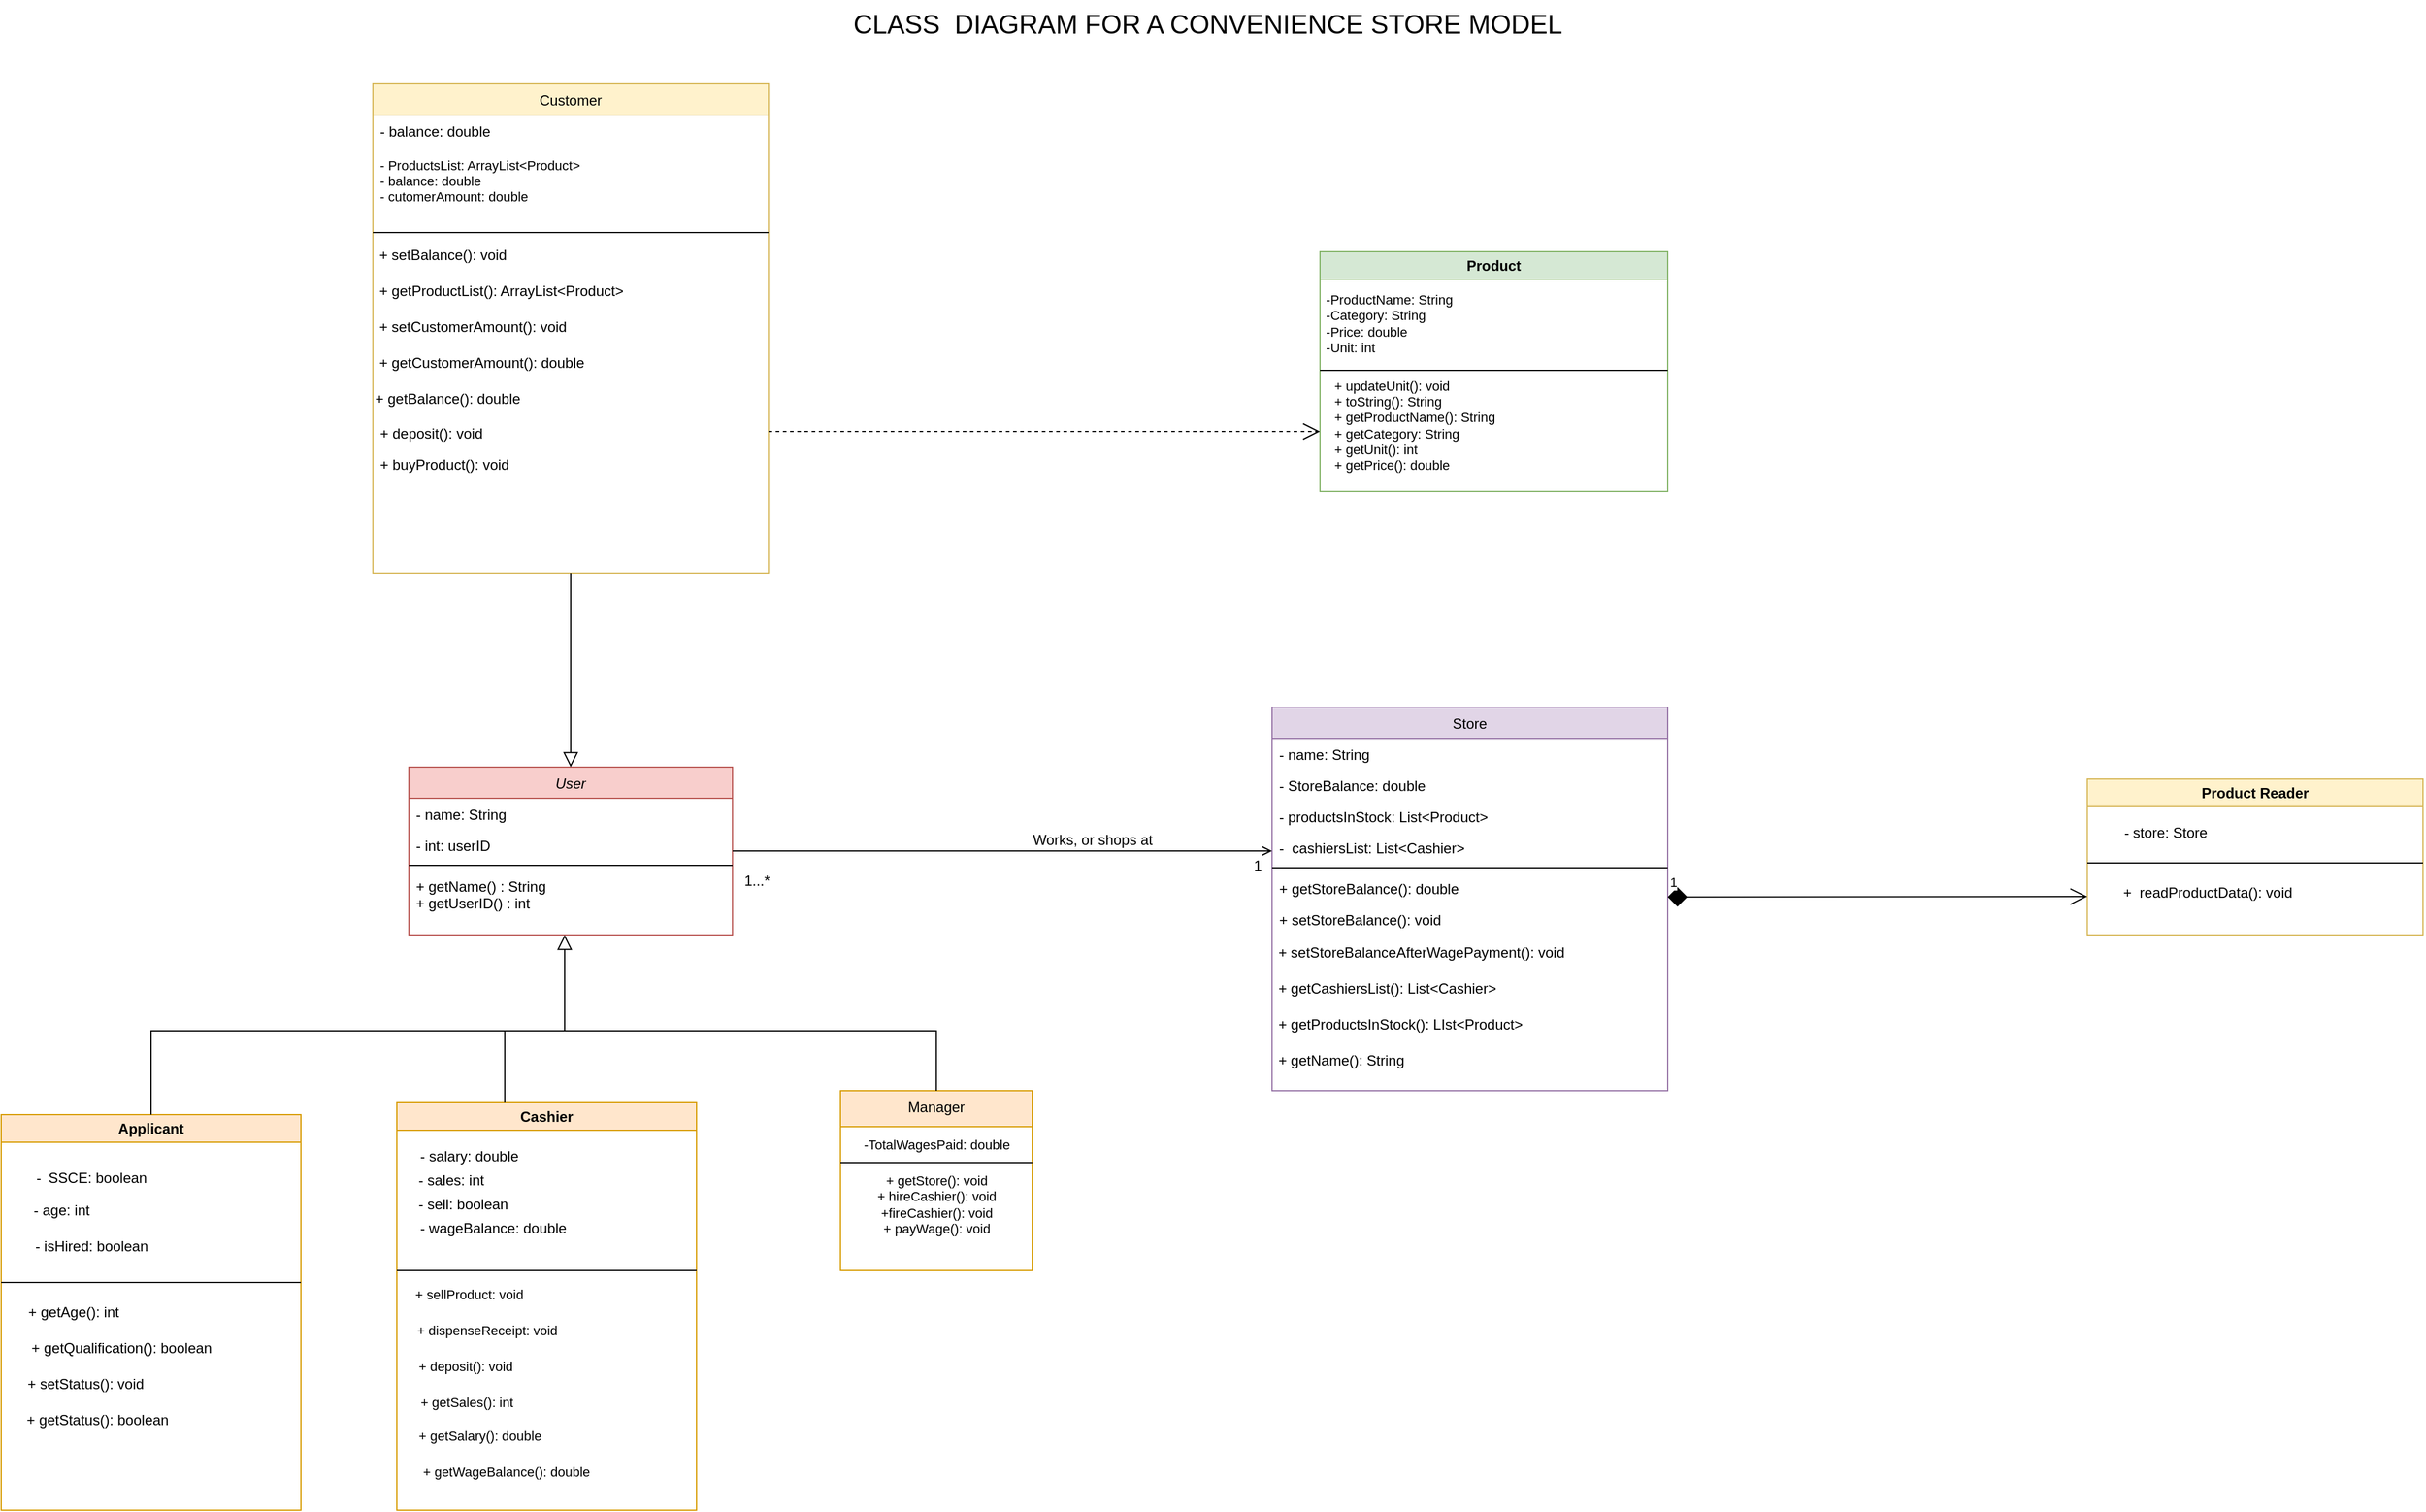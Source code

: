 <mxfile version="20.8.20" type="device"><diagram id="C5RBs43oDa-KdzZeNtuy" name="Page-1"><mxGraphModel dx="1735" dy="1978" grid="1" gridSize="10" guides="1" tooltips="1" connect="1" arrows="1" fold="1" page="0" pageScale="1" pageWidth="827" pageHeight="1169" math="0" shadow="0"><root><mxCell id="WIyWlLk6GJQsqaUBKTNV-0"/><mxCell id="WIyWlLk6GJQsqaUBKTNV-1" parent="WIyWlLk6GJQsqaUBKTNV-0"/><mxCell id="zkfFHV4jXpPFQw0GAbJ--0" value="User" style="swimlane;fontStyle=2;align=center;verticalAlign=top;childLayout=stackLayout;horizontal=1;startSize=26;horizontalStack=0;resizeParent=1;resizeLast=0;collapsible=1;marginBottom=0;rounded=0;shadow=0;strokeWidth=1;fillColor=#f8cecc;strokeColor=#b85450;" parent="WIyWlLk6GJQsqaUBKTNV-1" vertex="1"><mxGeometry x="400" y="40" width="270" height="140" as="geometry"><mxRectangle x="230" y="140" width="160" height="26" as="alternateBounds"/></mxGeometry></mxCell><mxCell id="zkfFHV4jXpPFQw0GAbJ--1" value="- name: String" style="text;align=left;verticalAlign=top;spacingLeft=4;spacingRight=4;overflow=hidden;rotatable=0;points=[[0,0.5],[1,0.5]];portConstraint=eastwest;" parent="zkfFHV4jXpPFQw0GAbJ--0" vertex="1"><mxGeometry y="26" width="270" height="26" as="geometry"/></mxCell><mxCell id="zkfFHV4jXpPFQw0GAbJ--2" value="- int: userID" style="text;align=left;verticalAlign=top;spacingLeft=4;spacingRight=4;overflow=hidden;rotatable=0;points=[[0,0.5],[1,0.5]];portConstraint=eastwest;rounded=0;shadow=0;html=0;" parent="zkfFHV4jXpPFQw0GAbJ--0" vertex="1"><mxGeometry y="52" width="270" height="26" as="geometry"/></mxCell><mxCell id="zkfFHV4jXpPFQw0GAbJ--4" value="" style="line;html=1;strokeWidth=1;align=left;verticalAlign=middle;spacingTop=-1;spacingLeft=3;spacingRight=3;rotatable=0;labelPosition=right;points=[];portConstraint=eastwest;" parent="zkfFHV4jXpPFQw0GAbJ--0" vertex="1"><mxGeometry y="78" width="270" height="8" as="geometry"/></mxCell><mxCell id="zkfFHV4jXpPFQw0GAbJ--5" value="+ getName() : String&#10;+ getUserID() : int" style="text;align=left;verticalAlign=top;spacingLeft=4;spacingRight=4;overflow=hidden;rotatable=0;points=[[0,0.5],[1,0.5]];portConstraint=eastwest;" parent="zkfFHV4jXpPFQw0GAbJ--0" vertex="1"><mxGeometry y="86" width="270" height="54" as="geometry"/></mxCell><mxCell id="zkfFHV4jXpPFQw0GAbJ--6" value="Customer" style="swimlane;fontStyle=0;align=center;verticalAlign=top;childLayout=stackLayout;horizontal=1;startSize=26;horizontalStack=0;resizeParent=1;resizeLast=0;collapsible=1;marginBottom=0;rounded=0;shadow=0;strokeWidth=1;fillColor=#fff2cc;strokeColor=#d6b656;" parent="WIyWlLk6GJQsqaUBKTNV-1" vertex="1"><mxGeometry x="370" y="-530" width="330" height="408" as="geometry"><mxRectangle x="130" y="380" width="160" height="26" as="alternateBounds"/></mxGeometry></mxCell><mxCell id="zkfFHV4jXpPFQw0GAbJ--7" value="- balance: double" style="text;align=left;verticalAlign=top;spacingLeft=4;spacingRight=4;overflow=hidden;rotatable=0;points=[[0,0.5],[1,0.5]];portConstraint=eastwest;" parent="zkfFHV4jXpPFQw0GAbJ--6" vertex="1"><mxGeometry y="26" width="330" height="26" as="geometry"/></mxCell><mxCell id="zkfFHV4jXpPFQw0GAbJ--8" value="- ProductsList: ArrayList&lt;Product&gt;&#10;- balance: double&#10;- cutomerAmount: double" style="text;align=left;verticalAlign=top;spacingLeft=4;spacingRight=4;overflow=hidden;rotatable=0;points=[[0,0.5],[1,0.5]];portConstraint=eastwest;rounded=0;shadow=0;html=0;fontSize=11;spacingTop=3;" parent="zkfFHV4jXpPFQw0GAbJ--6" vertex="1"><mxGeometry y="52" width="330" height="68" as="geometry"/></mxCell><mxCell id="zkfFHV4jXpPFQw0GAbJ--9" value="" style="line;html=1;strokeWidth=1;align=left;verticalAlign=middle;spacingTop=-1;spacingLeft=3;spacingRight=3;rotatable=0;labelPosition=right;points=[];portConstraint=eastwest;" parent="zkfFHV4jXpPFQw0GAbJ--6" vertex="1"><mxGeometry y="120" width="330" height="8" as="geometry"/></mxCell><mxCell id="uigCFG2VTzFEsrU85Zr1-0" value="&amp;nbsp;+ setBalance(): void" style="text;html=1;align=left;verticalAlign=middle;resizable=0;points=[];autosize=1;strokeColor=none;fillColor=none;" parent="zkfFHV4jXpPFQw0GAbJ--6" vertex="1"><mxGeometry y="128" width="330" height="30" as="geometry"/></mxCell><mxCell id="uigCFG2VTzFEsrU85Zr1-1" value="&amp;nbsp;+ getProductList(): ArrayList&amp;lt;Product&amp;gt;" style="text;html=1;align=left;verticalAlign=middle;resizable=0;points=[];autosize=1;strokeColor=none;fillColor=none;" parent="zkfFHV4jXpPFQw0GAbJ--6" vertex="1"><mxGeometry y="158" width="330" height="30" as="geometry"/></mxCell><mxCell id="uigCFG2VTzFEsrU85Zr1-2" value="&amp;nbsp;+ setCustomerAmount(): void" style="text;html=1;align=left;verticalAlign=middle;resizable=0;points=[];autosize=1;strokeColor=none;fillColor=none;" parent="zkfFHV4jXpPFQw0GAbJ--6" vertex="1"><mxGeometry y="188" width="330" height="30" as="geometry"/></mxCell><mxCell id="uigCFG2VTzFEsrU85Zr1-3" value="&amp;nbsp;+ getCustomerAmount(): double" style="text;html=1;align=left;verticalAlign=middle;resizable=0;points=[];autosize=1;strokeColor=none;fillColor=none;" parent="zkfFHV4jXpPFQw0GAbJ--6" vertex="1"><mxGeometry y="218" width="330" height="30" as="geometry"/></mxCell><mxCell id="uigCFG2VTzFEsrU85Zr1-4" value="+ getBalance(): double" style="text;html=1;align=left;verticalAlign=middle;resizable=0;points=[];autosize=1;strokeColor=none;fillColor=none;" parent="zkfFHV4jXpPFQw0GAbJ--6" vertex="1"><mxGeometry y="248" width="330" height="30" as="geometry"/></mxCell><mxCell id="zkfFHV4jXpPFQw0GAbJ--10" value="+ deposit(): void" style="text;align=left;verticalAlign=top;spacingLeft=4;spacingRight=4;overflow=hidden;rotatable=0;points=[[0,0.5],[1,0.5]];portConstraint=eastwest;fontStyle=0" parent="zkfFHV4jXpPFQw0GAbJ--6" vertex="1"><mxGeometry y="278" width="330" height="26" as="geometry"/></mxCell><mxCell id="zkfFHV4jXpPFQw0GAbJ--11" value="+ buyProduct(): void" style="text;align=left;verticalAlign=top;spacingLeft=4;spacingRight=4;overflow=hidden;rotatable=0;points=[[0,0.5],[1,0.5]];portConstraint=eastwest;" parent="zkfFHV4jXpPFQw0GAbJ--6" vertex="1"><mxGeometry y="304" width="330" height="26" as="geometry"/></mxCell><mxCell id="zkfFHV4jXpPFQw0GAbJ--12" value="" style="endArrow=block;endSize=10;endFill=0;shadow=0;strokeWidth=1;rounded=0;edgeStyle=elbowEdgeStyle;elbow=vertical;" parent="WIyWlLk6GJQsqaUBKTNV-1" source="zkfFHV4jXpPFQw0GAbJ--6" target="zkfFHV4jXpPFQw0GAbJ--0" edge="1"><mxGeometry width="160" relative="1" as="geometry"><mxPoint x="200" y="203" as="sourcePoint"/><mxPoint x="200" y="203" as="targetPoint"/></mxGeometry></mxCell><mxCell id="zkfFHV4jXpPFQw0GAbJ--13" value="Manager" style="swimlane;fontStyle=0;align=center;verticalAlign=top;childLayout=stackLayout;horizontal=1;startSize=30;horizontalStack=0;resizeParent=1;resizeLast=0;collapsible=1;marginBottom=0;rounded=0;shadow=0;strokeWidth=1;fillColor=#ffe6cc;strokeColor=#d79b00;" parent="WIyWlLk6GJQsqaUBKTNV-1" vertex="1"><mxGeometry x="760" y="310" width="160" height="150" as="geometry"><mxRectangle x="340" y="380" width="170" height="26" as="alternateBounds"/></mxGeometry></mxCell><mxCell id="RI4cNNGFPY0ZfsSm8_0l-6" value="-TotalWagesPaid: double" style="text;html=1;align=center;verticalAlign=middle;resizable=0;points=[];autosize=1;strokeColor=none;fillColor=none;fontSize=11;" vertex="1" parent="zkfFHV4jXpPFQw0GAbJ--13"><mxGeometry y="30" width="160" height="30" as="geometry"/></mxCell><mxCell id="pKGM4UiwxvPJf0_L44_B-9" value="" style="endArrow=none;html=1;rounded=0;fontFamily=Comic Sans MS;fontSize=14;" parent="zkfFHV4jXpPFQw0GAbJ--13" edge="1"><mxGeometry width="50" height="50" relative="1" as="geometry"><mxPoint y="60" as="sourcePoint"/><mxPoint x="160" y="60" as="targetPoint"/><Array as="points"><mxPoint x="70" y="60"/></Array></mxGeometry></mxCell><mxCell id="RI4cNNGFPY0ZfsSm8_0l-7" value="+ getStore(): void&lt;br&gt;+ hireCashier(): void&lt;br&gt;+fireCashier(): void&lt;br&gt;+ payWage(): void" style="text;html=1;align=center;verticalAlign=middle;resizable=0;points=[];autosize=1;strokeColor=none;fillColor=none;fontSize=11;" vertex="1" parent="zkfFHV4jXpPFQw0GAbJ--13"><mxGeometry y="60" width="160" height="70" as="geometry"/></mxCell><mxCell id="zkfFHV4jXpPFQw0GAbJ--16" value="" style="endArrow=block;endSize=10;endFill=0;shadow=0;strokeWidth=1;rounded=0;edgeStyle=elbowEdgeStyle;elbow=vertical;" parent="WIyWlLk6GJQsqaUBKTNV-1" source="zkfFHV4jXpPFQw0GAbJ--13" target="zkfFHV4jXpPFQw0GAbJ--0" edge="1"><mxGeometry width="160" relative="1" as="geometry"><mxPoint x="210" y="373" as="sourcePoint"/><mxPoint x="310" y="271" as="targetPoint"/><Array as="points"><mxPoint x="530" y="260"/><mxPoint x="660" y="270"/><mxPoint x="590" y="240"/><mxPoint x="520" y="220"/></Array></mxGeometry></mxCell><mxCell id="zkfFHV4jXpPFQw0GAbJ--17" value="Store" style="swimlane;fontStyle=0;align=center;verticalAlign=top;childLayout=stackLayout;horizontal=1;startSize=26;horizontalStack=0;resizeParent=1;resizeLast=0;collapsible=1;marginBottom=0;rounded=0;shadow=0;strokeWidth=1;fillColor=#e1d5e7;strokeColor=#9673a6;" parent="WIyWlLk6GJQsqaUBKTNV-1" vertex="1"><mxGeometry x="1120" y="-10" width="330" height="320" as="geometry"><mxRectangle x="550" y="140" width="160" height="26" as="alternateBounds"/></mxGeometry></mxCell><mxCell id="zkfFHV4jXpPFQw0GAbJ--18" value="- name: String" style="text;align=left;verticalAlign=top;spacingLeft=4;spacingRight=4;overflow=hidden;rotatable=0;points=[[0,0.5],[1,0.5]];portConstraint=eastwest;" parent="zkfFHV4jXpPFQw0GAbJ--17" vertex="1"><mxGeometry y="26" width="330" height="26" as="geometry"/></mxCell><mxCell id="zkfFHV4jXpPFQw0GAbJ--19" value="- StoreBalance: double" style="text;align=left;verticalAlign=top;spacingLeft=4;spacingRight=4;overflow=hidden;rotatable=0;points=[[0,0.5],[1,0.5]];portConstraint=eastwest;rounded=0;shadow=0;html=0;" parent="zkfFHV4jXpPFQw0GAbJ--17" vertex="1"><mxGeometry y="52" width="330" height="26" as="geometry"/></mxCell><mxCell id="zkfFHV4jXpPFQw0GAbJ--20" value="- productsInStock: List&lt;Product&gt;" style="text;align=left;verticalAlign=top;spacingLeft=4;spacingRight=4;overflow=hidden;rotatable=0;points=[[0,0.5],[1,0.5]];portConstraint=eastwest;rounded=0;shadow=0;html=0;" parent="zkfFHV4jXpPFQw0GAbJ--17" vertex="1"><mxGeometry y="78" width="330" height="26" as="geometry"/></mxCell><mxCell id="zkfFHV4jXpPFQw0GAbJ--21" value="-  cashiersList: List&lt;Cashier&gt;" style="text;align=left;verticalAlign=top;spacingLeft=4;spacingRight=4;overflow=hidden;rotatable=0;points=[[0,0.5],[1,0.5]];portConstraint=eastwest;rounded=0;shadow=0;html=0;" parent="zkfFHV4jXpPFQw0GAbJ--17" vertex="1"><mxGeometry y="104" width="330" height="26" as="geometry"/></mxCell><mxCell id="zkfFHV4jXpPFQw0GAbJ--23" value="" style="line;html=1;strokeWidth=1;align=left;verticalAlign=middle;spacingTop=-1;spacingLeft=3;spacingRight=3;rotatable=0;labelPosition=right;points=[];portConstraint=eastwest;" parent="zkfFHV4jXpPFQw0GAbJ--17" vertex="1"><mxGeometry y="130" width="330" height="8" as="geometry"/></mxCell><mxCell id="zkfFHV4jXpPFQw0GAbJ--24" value="+ getStoreBalance(): double" style="text;align=left;verticalAlign=top;spacingLeft=4;spacingRight=4;overflow=hidden;rotatable=0;points=[[0,0.5],[1,0.5]];portConstraint=eastwest;" parent="zkfFHV4jXpPFQw0GAbJ--17" vertex="1"><mxGeometry y="138" width="330" height="26" as="geometry"/></mxCell><mxCell id="zkfFHV4jXpPFQw0GAbJ--25" value="+ setStoreBalance(): void" style="text;align=left;verticalAlign=top;spacingLeft=4;spacingRight=4;overflow=hidden;rotatable=0;points=[[0,0.5],[1,0.5]];portConstraint=eastwest;" parent="zkfFHV4jXpPFQw0GAbJ--17" vertex="1"><mxGeometry y="164" width="330" height="26" as="geometry"/></mxCell><mxCell id="VN-Y01-XJBf_e0JucbXW-1" value="&amp;nbsp;+ setStoreBalanceAfterWagePayment(): void" style="text;html=1;align=left;verticalAlign=middle;resizable=0;points=[];autosize=1;strokeColor=none;fillColor=none;" parent="zkfFHV4jXpPFQw0GAbJ--17" vertex="1"><mxGeometry y="190" width="330" height="30" as="geometry"/></mxCell><mxCell id="VN-Y01-XJBf_e0JucbXW-2" value="&amp;nbsp;+ getCashiersList(): List&amp;lt;Cashier&amp;gt;" style="text;html=1;align=left;verticalAlign=middle;resizable=0;points=[];autosize=1;strokeColor=none;fillColor=none;" parent="zkfFHV4jXpPFQw0GAbJ--17" vertex="1"><mxGeometry y="220" width="330" height="30" as="geometry"/></mxCell><mxCell id="VN-Y01-XJBf_e0JucbXW-4" value="&amp;nbsp;+ getProductsInStock(): LIst&amp;lt;Product&amp;gt;" style="text;html=1;align=left;verticalAlign=middle;resizable=0;points=[];autosize=1;strokeColor=none;fillColor=none;" parent="zkfFHV4jXpPFQw0GAbJ--17" vertex="1"><mxGeometry y="250" width="330" height="30" as="geometry"/></mxCell><mxCell id="VN-Y01-XJBf_e0JucbXW-5" value="&amp;nbsp;+ getName(): String" style="text;html=1;align=left;verticalAlign=middle;resizable=0;points=[];autosize=1;strokeColor=none;fillColor=none;" parent="zkfFHV4jXpPFQw0GAbJ--17" vertex="1"><mxGeometry y="280" width="330" height="30" as="geometry"/></mxCell><mxCell id="zkfFHV4jXpPFQw0GAbJ--26" value="" style="endArrow=open;shadow=0;strokeWidth=1;rounded=0;endFill=1;edgeStyle=elbowEdgeStyle;elbow=vertical;" parent="WIyWlLk6GJQsqaUBKTNV-1" source="zkfFHV4jXpPFQw0GAbJ--0" target="zkfFHV4jXpPFQw0GAbJ--17" edge="1"><mxGeometry x="0.5" y="41" relative="1" as="geometry"><mxPoint x="380" y="192" as="sourcePoint"/><mxPoint x="540" y="192" as="targetPoint"/><mxPoint x="-40" y="32" as="offset"/></mxGeometry></mxCell><mxCell id="zkfFHV4jXpPFQw0GAbJ--27" value="" style="resizable=0;align=left;verticalAlign=bottom;labelBackgroundColor=none;fontSize=12;" parent="zkfFHV4jXpPFQw0GAbJ--26" connectable="0" vertex="1"><mxGeometry x="-1" relative="1" as="geometry"><mxPoint y="4" as="offset"/></mxGeometry></mxCell><mxCell id="zkfFHV4jXpPFQw0GAbJ--28" value="1" style="resizable=0;align=right;verticalAlign=bottom;labelBackgroundColor=none;fontSize=12;" parent="zkfFHV4jXpPFQw0GAbJ--26" connectable="0" vertex="1"><mxGeometry x="1" relative="1" as="geometry"><mxPoint x="-7" y="21" as="offset"/></mxGeometry></mxCell><mxCell id="zkfFHV4jXpPFQw0GAbJ--29" value="Works, or shops at" style="text;html=1;resizable=0;points=[];;align=center;verticalAlign=middle;labelBackgroundColor=none;rounded=0;shadow=0;strokeWidth=1;fontSize=12;" parent="zkfFHV4jXpPFQw0GAbJ--26" vertex="1" connectable="0"><mxGeometry x="0.5" y="49" relative="1" as="geometry"><mxPoint x="-38" y="40" as="offset"/></mxGeometry></mxCell><mxCell id="pKGM4UiwxvPJf0_L44_B-0" value="Cashier" style="swimlane;whiteSpace=wrap;html=1;fillColor=#ffe6cc;strokeColor=#d79b00;" parent="WIyWlLk6GJQsqaUBKTNV-1" vertex="1"><mxGeometry x="390" y="320" width="250" height="340" as="geometry"/></mxCell><mxCell id="ZYBl0Fr7YgOYhFMlbnco-19" value="- salary: double" style="text;html=1;align=center;verticalAlign=middle;resizable=0;points=[];autosize=1;strokeColor=none;fillColor=none;fontSize=12;" parent="pKGM4UiwxvPJf0_L44_B-0" vertex="1"><mxGeometry x="5" y="30" width="110" height="30" as="geometry"/></mxCell><mxCell id="ZYBl0Fr7YgOYhFMlbnco-20" value="- sales: int" style="text;html=1;align=center;verticalAlign=middle;resizable=0;points=[];autosize=1;strokeColor=none;fillColor=none;fontSize=12;" parent="pKGM4UiwxvPJf0_L44_B-0" vertex="1"><mxGeometry x="5" y="50" width="80" height="30" as="geometry"/></mxCell><mxCell id="ZYBl0Fr7YgOYhFMlbnco-21" value="- sell: boolean" style="text;html=1;align=center;verticalAlign=middle;resizable=0;points=[];autosize=1;strokeColor=none;fillColor=none;fontSize=12;" parent="pKGM4UiwxvPJf0_L44_B-0" vertex="1"><mxGeometry x="5" y="70" width="100" height="30" as="geometry"/></mxCell><mxCell id="ZYBl0Fr7YgOYhFMlbnco-22" value="- wageBalance: double" style="text;html=1;align=center;verticalAlign=middle;resizable=0;points=[];autosize=1;strokeColor=none;fillColor=none;fontSize=12;" parent="pKGM4UiwxvPJf0_L44_B-0" vertex="1"><mxGeometry x="5" y="90" width="150" height="30" as="geometry"/></mxCell><mxCell id="RI4cNNGFPY0ZfsSm8_0l-9" value="+ dispenseReceipt: void" style="text;html=1;align=center;verticalAlign=middle;resizable=0;points=[];autosize=1;strokeColor=none;fillColor=none;fontSize=11;" vertex="1" parent="pKGM4UiwxvPJf0_L44_B-0"><mxGeometry x="5" y="175" width="140" height="30" as="geometry"/></mxCell><mxCell id="RI4cNNGFPY0ZfsSm8_0l-12" value="+ getSalary(): double" style="text;html=1;align=center;verticalAlign=middle;resizable=0;points=[];autosize=1;strokeColor=none;fillColor=none;fontSize=11;" vertex="1" parent="pKGM4UiwxvPJf0_L44_B-0"><mxGeometry x="4" y="263" width="130" height="30" as="geometry"/></mxCell><mxCell id="RI4cNNGFPY0ZfsSm8_0l-11" value="+ getSales(): int" style="text;html=1;align=center;verticalAlign=middle;resizable=0;points=[];autosize=1;strokeColor=none;fillColor=none;fontSize=11;" vertex="1" parent="pKGM4UiwxvPJf0_L44_B-0"><mxGeometry x="8" y="235" width="100" height="30" as="geometry"/></mxCell><mxCell id="RI4cNNGFPY0ZfsSm8_0l-13" value="+ getWageBalance(): double" style="text;html=1;align=center;verticalAlign=middle;resizable=0;points=[];autosize=1;strokeColor=none;fillColor=none;fontSize=11;" vertex="1" parent="pKGM4UiwxvPJf0_L44_B-0"><mxGeometry x="11" y="293" width="160" height="30" as="geometry"/></mxCell><mxCell id="pKGM4UiwxvPJf0_L44_B-1" value="Applicant" style="swimlane;whiteSpace=wrap;html=1;fillColor=#ffe6cc;strokeColor=#d79b00;" parent="WIyWlLk6GJQsqaUBKTNV-1" vertex="1"><mxGeometry x="60" y="330" width="250" height="330" as="geometry"/></mxCell><mxCell id="ZYBl0Fr7YgOYhFMlbnco-12" value="&lt;font style=&quot;font-size: 12px;&quot;&gt;-&lt;/font&gt; &lt;font style=&quot;font-size: 12px;&quot;&gt;SSCE: boolean&lt;/font&gt;" style="text;html=1;align=center;verticalAlign=middle;resizable=0;points=[];autosize=1;strokeColor=none;fillColor=none;fontSize=22;" parent="pKGM4UiwxvPJf0_L44_B-1" vertex="1"><mxGeometry x="15" y="30" width="120" height="40" as="geometry"/></mxCell><mxCell id="ZYBl0Fr7YgOYhFMlbnco-14" value="- isHired: boolean" style="text;html=1;align=center;verticalAlign=middle;resizable=0;points=[];autosize=1;strokeColor=none;fillColor=none;fontSize=12;" parent="pKGM4UiwxvPJf0_L44_B-1" vertex="1"><mxGeometry x="15" y="95" width="120" height="30" as="geometry"/></mxCell><mxCell id="ZYBl0Fr7YgOYhFMlbnco-15" value="+ getAge(): int" style="text;html=1;align=center;verticalAlign=middle;resizable=0;points=[];autosize=1;strokeColor=none;fillColor=none;fontSize=12;" parent="pKGM4UiwxvPJf0_L44_B-1" vertex="1"><mxGeometry x="10" y="150" width="100" height="30" as="geometry"/></mxCell><mxCell id="ZYBl0Fr7YgOYhFMlbnco-16" value="+ getQualification(): boolean" style="text;html=1;align=center;verticalAlign=middle;resizable=0;points=[];autosize=1;strokeColor=none;fillColor=none;fontSize=12;" parent="pKGM4UiwxvPJf0_L44_B-1" vertex="1"><mxGeometry x="15" y="180" width="170" height="30" as="geometry"/></mxCell><mxCell id="ZYBl0Fr7YgOYhFMlbnco-17" value="+ setStatus(): void" style="text;html=1;align=center;verticalAlign=middle;resizable=0;points=[];autosize=1;strokeColor=none;fillColor=none;fontSize=12;" parent="pKGM4UiwxvPJf0_L44_B-1" vertex="1"><mxGeometry x="10" y="210" width="120" height="30" as="geometry"/></mxCell><mxCell id="ZYBl0Fr7YgOYhFMlbnco-18" value="+ getStatus(): boolean" style="text;html=1;align=center;verticalAlign=middle;resizable=0;points=[];autosize=1;strokeColor=none;fillColor=none;fontSize=12;" parent="pKGM4UiwxvPJf0_L44_B-1" vertex="1"><mxGeometry x="10" y="240" width="140" height="30" as="geometry"/></mxCell><mxCell id="pKGM4UiwxvPJf0_L44_B-2" value="" style="endArrow=none;html=1;rounded=0;" parent="WIyWlLk6GJQsqaUBKTNV-1" edge="1"><mxGeometry width="50" height="50" relative="1" as="geometry"><mxPoint x="310" y="470" as="sourcePoint"/><mxPoint x="60" y="470" as="targetPoint"/><Array as="points"><mxPoint x="150" y="470"/></Array></mxGeometry></mxCell><mxCell id="pKGM4UiwxvPJf0_L44_B-3" value="" style="endArrow=none;html=1;rounded=0;" parent="WIyWlLk6GJQsqaUBKTNV-1" edge="1"><mxGeometry width="50" height="50" relative="1" as="geometry"><mxPoint x="390" y="460" as="sourcePoint"/><mxPoint x="640" y="460" as="targetPoint"/><Array as="points"><mxPoint x="530" y="460"/></Array></mxGeometry></mxCell><mxCell id="pKGM4UiwxvPJf0_L44_B-4" value="" style="endArrow=none;html=1;rounded=0;exitX=0.5;exitY=0;exitDx=0;exitDy=0;" parent="WIyWlLk6GJQsqaUBKTNV-1" source="pKGM4UiwxvPJf0_L44_B-1" edge="1"><mxGeometry width="50" height="50" relative="1" as="geometry"><mxPoint x="420" y="300" as="sourcePoint"/><mxPoint x="630" y="260" as="targetPoint"/><Array as="points"><mxPoint x="185" y="260"/></Array></mxGeometry></mxCell><mxCell id="pKGM4UiwxvPJf0_L44_B-5" value="" style="endArrow=none;html=1;rounded=0;" parent="WIyWlLk6GJQsqaUBKTNV-1" edge="1"><mxGeometry width="50" height="50" relative="1" as="geometry"><mxPoint x="480" y="320" as="sourcePoint"/><mxPoint x="480" y="260" as="targetPoint"/></mxGeometry></mxCell><mxCell id="VN-Y01-XJBf_e0JucbXW-0" value="Product" style="swimlane;whiteSpace=wrap;html=1;fillColor=#d5e8d4;strokeColor=#82b366;" parent="WIyWlLk6GJQsqaUBKTNV-1" vertex="1"><mxGeometry x="1160" y="-390" width="290" height="200" as="geometry"/></mxCell><mxCell id="VN-Y01-XJBf_e0JucbXW-3" value="" style="endArrow=none;html=1;rounded=0;" parent="VN-Y01-XJBf_e0JucbXW-0" edge="1"><mxGeometry width="50" height="50" relative="1" as="geometry"><mxPoint y="99" as="sourcePoint"/><mxPoint x="290" y="99" as="targetPoint"/></mxGeometry></mxCell><mxCell id="RI4cNNGFPY0ZfsSm8_0l-4" value="&lt;br&gt;&amp;nbsp;-ProductName: String&lt;br&gt;&amp;nbsp;-Category: String&lt;br&gt;&amp;nbsp;-Price: double&lt;br&gt;&amp;nbsp;-Unit: int&lt;br&gt;&lt;div style=&quot;&quot;&gt;&lt;br&gt;&lt;/div&gt;" style="text;html=1;align=left;verticalAlign=middle;resizable=0;points=[];autosize=1;strokeColor=none;fillColor=none;fontSize=11;" vertex="1" parent="VN-Y01-XJBf_e0JucbXW-0"><mxGeometry y="15" width="130" height="90" as="geometry"/></mxCell><mxCell id="RI4cNNGFPY0ZfsSm8_0l-5" value="+ updateUnit(): void&lt;br&gt;+ toString(): String&lt;br&gt;+ getProductName(): String&lt;br&gt;+ getCategory: String&lt;br&gt;+ getUnit(): int&lt;br&gt;+ getPrice(): double" style="text;html=1;align=left;verticalAlign=middle;resizable=0;points=[];autosize=1;strokeColor=none;fillColor=none;fontSize=11;" vertex="1" parent="VN-Y01-XJBf_e0JucbXW-0"><mxGeometry x="10" y="100" width="160" height="90" as="geometry"/></mxCell><mxCell id="ZYBl0Fr7YgOYhFMlbnco-0" value="Product Reader" style="swimlane;whiteSpace=wrap;html=1;fillColor=#fff2cc;strokeColor=#d6b656;" parent="WIyWlLk6GJQsqaUBKTNV-1" vertex="1"><mxGeometry x="1800" y="50" width="280" height="130" as="geometry"/></mxCell><mxCell id="ZYBl0Fr7YgOYhFMlbnco-7" value="" style="endArrow=none;html=1;rounded=0;" parent="ZYBl0Fr7YgOYhFMlbnco-0" edge="1"><mxGeometry width="50" height="50" relative="1" as="geometry"><mxPoint y="70" as="sourcePoint"/><mxPoint x="280" y="70" as="targetPoint"/></mxGeometry></mxCell><mxCell id="RI4cNNGFPY0ZfsSm8_0l-0" value="- store: Store" style="text;html=1;align=center;verticalAlign=middle;resizable=0;points=[];autosize=1;strokeColor=none;fillColor=none;" vertex="1" parent="ZYBl0Fr7YgOYhFMlbnco-0"><mxGeometry x="20" y="30" width="90" height="30" as="geometry"/></mxCell><mxCell id="RI4cNNGFPY0ZfsSm8_0l-2" value="+&amp;nbsp; readProductData(): void" style="text;html=1;align=center;verticalAlign=middle;resizable=0;points=[];autosize=1;strokeColor=none;fillColor=none;" vertex="1" parent="ZYBl0Fr7YgOYhFMlbnco-0"><mxGeometry x="20" y="80" width="160" height="30" as="geometry"/></mxCell><mxCell id="ZYBl0Fr7YgOYhFMlbnco-1" value="1" style="endArrow=open;html=1;endSize=12;startArrow=diamond;startSize=14;startFill=1;edgeStyle=orthogonalEdgeStyle;align=left;verticalAlign=bottom;rounded=0;" parent="WIyWlLk6GJQsqaUBKTNV-1" edge="1"><mxGeometry x="-1" y="3" relative="1" as="geometry"><mxPoint x="1450" y="148.33" as="sourcePoint"/><mxPoint x="1800" y="148" as="targetPoint"/><Array as="points"><mxPoint x="1800" y="148"/></Array></mxGeometry></mxCell><mxCell id="ZYBl0Fr7YgOYhFMlbnco-8" value="1...*" style="text;html=1;align=center;verticalAlign=middle;resizable=0;points=[];autosize=1;strokeColor=none;fillColor=none;" parent="WIyWlLk6GJQsqaUBKTNV-1" vertex="1"><mxGeometry x="670" y="120" width="40" height="30" as="geometry"/></mxCell><mxCell id="ZYBl0Fr7YgOYhFMlbnco-9" value="CLASS&amp;nbsp; DIAGRAM FOR A CONVENIENCE STORE MODEL" style="text;html=1;align=center;verticalAlign=middle;resizable=0;points=[];autosize=1;strokeColor=none;fillColor=default;fontSize=22;spacingTop=1;spacing=2;spacingLeft=1;" parent="WIyWlLk6GJQsqaUBKTNV-1" vertex="1"><mxGeometry x="760" y="-600" width="610" height="40" as="geometry"/></mxCell><mxCell id="ZYBl0Fr7YgOYhFMlbnco-11" value="" style="endArrow=open;endSize=12;dashed=1;html=1;rounded=0;fontSize=22;" parent="WIyWlLk6GJQsqaUBKTNV-1" edge="1"><mxGeometry width="160" relative="1" as="geometry"><mxPoint x="700" y="-240" as="sourcePoint"/><mxPoint x="1160" y="-240" as="targetPoint"/></mxGeometry></mxCell><mxCell id="ZYBl0Fr7YgOYhFMlbnco-13" value="- age: int" style="text;html=1;align=center;verticalAlign=middle;resizable=0;points=[];autosize=1;strokeColor=none;fillColor=none;fontSize=12;" parent="WIyWlLk6GJQsqaUBKTNV-1" vertex="1"><mxGeometry x="75" y="395" width="70" height="30" as="geometry"/></mxCell><mxCell id="RI4cNNGFPY0ZfsSm8_0l-8" value="+ sellProduct: void" style="text;html=1;align=center;verticalAlign=middle;resizable=0;points=[];autosize=1;strokeColor=none;fillColor=none;fontSize=11;" vertex="1" parent="WIyWlLk6GJQsqaUBKTNV-1"><mxGeometry x="395" y="465" width="110" height="30" as="geometry"/></mxCell><mxCell id="RI4cNNGFPY0ZfsSm8_0l-10" value="+ deposit(): void" style="text;html=1;align=center;verticalAlign=middle;resizable=0;points=[];autosize=1;strokeColor=none;fillColor=none;fontSize=11;" vertex="1" parent="WIyWlLk6GJQsqaUBKTNV-1"><mxGeometry x="397" y="525" width="100" height="30" as="geometry"/></mxCell></root></mxGraphModel></diagram></mxfile>